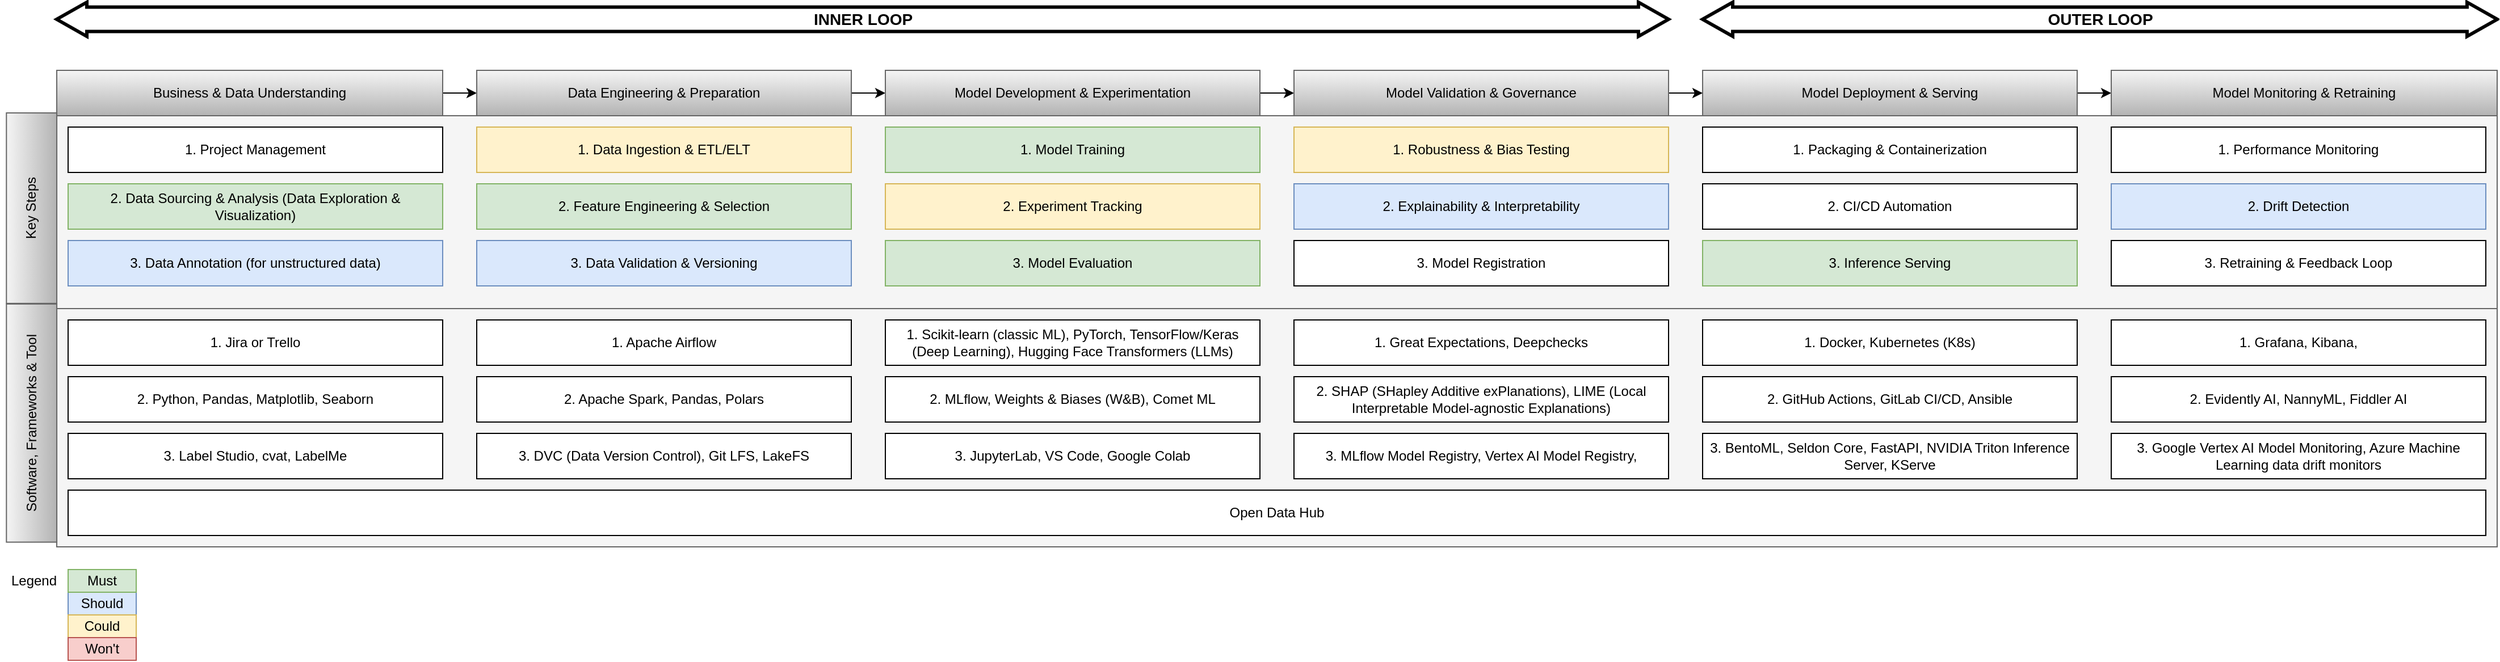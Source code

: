<mxfile version="28.1.1" pages="2">
  <diagram name="Page-1" id="o_D-iumrtxdOxwP-De4W">
    <mxGraphModel grid="1" page="1" gridSize="10" guides="1" tooltips="1" connect="1" arrows="1" fold="1" pageScale="1" pageWidth="827" pageHeight="1169" math="0" shadow="0">
      <root>
        <mxCell id="0" />
        <mxCell id="1" parent="0" />
        <mxCell id="y_mK8Cx9q6hYA3p4OTCA-55" value="" style="rounded=0;whiteSpace=wrap;html=1;fillColor=#f5f5f5;strokeColor=#666666;fontColor=#333333;" vertex="1" parent="1">
          <mxGeometry x="-20" y="430" width="2150" height="210" as="geometry" />
        </mxCell>
        <mxCell id="y_mK8Cx9q6hYA3p4OTCA-54" value="" style="rounded=0;whiteSpace=wrap;html=1;fillColor=#f5f5f5;strokeColor=#666666;fontColor=#333333;" vertex="1" parent="1">
          <mxGeometry x="-20" y="260" width="2150" height="170" as="geometry" />
        </mxCell>
        <mxCell id="y_mK8Cx9q6hYA3p4OTCA-49" style="edgeStyle=orthogonalEdgeStyle;rounded=0;orthogonalLoop=1;jettySize=auto;html=1;entryX=0;entryY=0.5;entryDx=0;entryDy=0;" edge="1" parent="1" source="y_mK8Cx9q6hYA3p4OTCA-1" target="y_mK8Cx9q6hYA3p4OTCA-2">
          <mxGeometry relative="1" as="geometry" />
        </mxCell>
        <mxCell id="y_mK8Cx9q6hYA3p4OTCA-1" value="Business &amp;amp; Data Understanding" style="rounded=0;whiteSpace=wrap;html=1;fillColor=#f5f5f5;strokeColor=#666666;gradientColor=#b3b3b3;" vertex="1" parent="1">
          <mxGeometry x="-20" y="220" width="340" height="40" as="geometry" />
        </mxCell>
        <mxCell id="y_mK8Cx9q6hYA3p4OTCA-50" style="edgeStyle=orthogonalEdgeStyle;rounded=0;orthogonalLoop=1;jettySize=auto;html=1;entryX=0;entryY=0.5;entryDx=0;entryDy=0;" edge="1" parent="1" source="y_mK8Cx9q6hYA3p4OTCA-2" target="y_mK8Cx9q6hYA3p4OTCA-3">
          <mxGeometry relative="1" as="geometry" />
        </mxCell>
        <mxCell id="y_mK8Cx9q6hYA3p4OTCA-2" value="Data Engineering &amp;amp; Preparation" style="rounded=0;whiteSpace=wrap;html=1;fillColor=#f5f5f5;strokeColor=#666666;gradientColor=#b3b3b3;" vertex="1" parent="1">
          <mxGeometry x="350" y="220" width="330" height="40" as="geometry" />
        </mxCell>
        <mxCell id="y_mK8Cx9q6hYA3p4OTCA-51" style="edgeStyle=orthogonalEdgeStyle;rounded=0;orthogonalLoop=1;jettySize=auto;html=1;entryX=0;entryY=0.5;entryDx=0;entryDy=0;" edge="1" parent="1" source="y_mK8Cx9q6hYA3p4OTCA-3" target="y_mK8Cx9q6hYA3p4OTCA-39">
          <mxGeometry relative="1" as="geometry" />
        </mxCell>
        <mxCell id="y_mK8Cx9q6hYA3p4OTCA-3" value="Model Development &amp;amp; Experimentation" style="rounded=0;whiteSpace=wrap;html=1;fillColor=#f5f5f5;strokeColor=#666666;gradientColor=#b3b3b3;" vertex="1" parent="1">
          <mxGeometry x="710" y="220" width="330" height="40" as="geometry" />
        </mxCell>
        <mxCell id="y_mK8Cx9q6hYA3p4OTCA-5" value="1. Project Management" style="rounded=0;whiteSpace=wrap;html=1;align=center;" vertex="1" parent="1">
          <mxGeometry x="-10" y="270" width="330" height="40" as="geometry" />
        </mxCell>
        <mxCell id="y_mK8Cx9q6hYA3p4OTCA-6" value="Key Steps" style="rounded=0;whiteSpace=wrap;html=1;rotation=-90;fillColor=#f5f5f5;strokeColor=#666666;gradientColor=#b3b3b3;" vertex="1" parent="1">
          <mxGeometry x="-126.1" y="319.29" width="167.89" height="44.38" as="geometry" />
        </mxCell>
        <mxCell id="y_mK8Cx9q6hYA3p4OTCA-7" value="2. Data Sourcing &amp;amp; Analysis (Data Exploration &amp;amp; Visualization)" style="rounded=0;whiteSpace=wrap;html=1;fillColor=#d5e8d4;strokeColor=#82b366;" vertex="1" parent="1">
          <mxGeometry x="-10" y="320" width="330" height="40" as="geometry" />
        </mxCell>
        <mxCell id="y_mK8Cx9q6hYA3p4OTCA-8" value="3. Data Annotation (for unstructured data)" style="rounded=0;whiteSpace=wrap;html=1;fillColor=#dae8fc;strokeColor=#6c8ebf;" vertex="1" parent="1">
          <mxGeometry x="-10" y="370" width="330" height="40" as="geometry" />
        </mxCell>
        <mxCell id="y_mK8Cx9q6hYA3p4OTCA-9" value="1. Jira or Trello" style="rounded=0;whiteSpace=wrap;html=1;" vertex="1" parent="1">
          <mxGeometry x="-10" y="440" width="330" height="40" as="geometry" />
        </mxCell>
        <mxCell id="y_mK8Cx9q6hYA3p4OTCA-10" value="2. Python, Pandas, Matplotlib, Seaborn" style="rounded=0;whiteSpace=wrap;html=1;" vertex="1" parent="1">
          <mxGeometry x="-10" y="490" width="330" height="40" as="geometry" />
        </mxCell>
        <mxCell id="y_mK8Cx9q6hYA3p4OTCA-11" value="3. Label Studio, cvat, LabelMe" style="rounded=0;whiteSpace=wrap;html=1;" vertex="1" parent="1">
          <mxGeometry x="-10" y="540" width="330" height="40" as="geometry" />
        </mxCell>
        <mxCell id="y_mK8Cx9q6hYA3p4OTCA-13" value="1. Data Ingestion &amp;amp; ETL/ELT" style="rounded=0;whiteSpace=wrap;html=1;align=center;fillColor=#fff2cc;strokeColor=#d6b656;" vertex="1" parent="1">
          <mxGeometry x="350" y="270" width="330" height="40" as="geometry" />
        </mxCell>
        <mxCell id="y_mK8Cx9q6hYA3p4OTCA-14" value="2. Feature Engineering &amp;amp; Selection" style="rounded=0;whiteSpace=wrap;html=1;fillColor=#d5e8d4;strokeColor=#82b366;" vertex="1" parent="1">
          <mxGeometry x="350" y="320" width="330" height="40" as="geometry" />
        </mxCell>
        <mxCell id="y_mK8Cx9q6hYA3p4OTCA-15" value="3. Data Validation &amp;amp; Versioning" style="rounded=0;whiteSpace=wrap;html=1;fillColor=#dae8fc;strokeColor=#6c8ebf;" vertex="1" parent="1">
          <mxGeometry x="350" y="370" width="330" height="40" as="geometry" />
        </mxCell>
        <mxCell id="y_mK8Cx9q6hYA3p4OTCA-16" value="1. Apache Airflow" style="rounded=0;whiteSpace=wrap;html=1;" vertex="1" parent="1">
          <mxGeometry x="350" y="440" width="330" height="40" as="geometry" />
        </mxCell>
        <mxCell id="y_mK8Cx9q6hYA3p4OTCA-17" value="2. Apache Spark, Pandas, Polars" style="rounded=0;whiteSpace=wrap;html=1;" vertex="1" parent="1">
          <mxGeometry x="350" y="490" width="330" height="40" as="geometry" />
        </mxCell>
        <mxCell id="y_mK8Cx9q6hYA3p4OTCA-18" value="3. DVC (Data Version Control), Git LFS, LakeFS" style="rounded=0;whiteSpace=wrap;html=1;" vertex="1" parent="1">
          <mxGeometry x="350" y="540" width="330" height="40" as="geometry" />
        </mxCell>
        <mxCell id="y_mK8Cx9q6hYA3p4OTCA-19" value="1. Model Training" style="rounded=0;whiteSpace=wrap;html=1;align=center;fillColor=#d5e8d4;strokeColor=#82b366;" vertex="1" parent="1">
          <mxGeometry x="710" y="270" width="330" height="40" as="geometry" />
        </mxCell>
        <mxCell id="y_mK8Cx9q6hYA3p4OTCA-20" value="2. Experiment Tracking" style="rounded=0;whiteSpace=wrap;html=1;fillColor=#fff2cc;strokeColor=#d6b656;" vertex="1" parent="1">
          <mxGeometry x="710" y="320" width="330" height="40" as="geometry" />
        </mxCell>
        <mxCell id="y_mK8Cx9q6hYA3p4OTCA-21" value="3. Model Evaluation" style="rounded=0;whiteSpace=wrap;html=1;fillColor=#d5e8d4;strokeColor=#82b366;" vertex="1" parent="1">
          <mxGeometry x="710" y="370" width="330" height="40" as="geometry" />
        </mxCell>
        <mxCell id="y_mK8Cx9q6hYA3p4OTCA-22" value="1. Scikit-learn (classic ML), PyTorch, TensorFlow/Keras (Deep Learning), Hugging Face Transformers (LLMs)" style="rounded=0;whiteSpace=wrap;html=1;" vertex="1" parent="1">
          <mxGeometry x="710" y="440" width="330" height="40" as="geometry" />
        </mxCell>
        <mxCell id="y_mK8Cx9q6hYA3p4OTCA-23" value="2. MLflow, Weights &amp;amp; Biases (W&amp;amp;B), Comet ML" style="rounded=0;whiteSpace=wrap;html=1;" vertex="1" parent="1">
          <mxGeometry x="710" y="490" width="330" height="40" as="geometry" />
        </mxCell>
        <mxCell id="y_mK8Cx9q6hYA3p4OTCA-24" value="3. JupyterLab, VS Code, Google Colab" style="rounded=0;whiteSpace=wrap;html=1;" vertex="1" parent="1">
          <mxGeometry x="710" y="540" width="330" height="40" as="geometry" />
        </mxCell>
        <mxCell id="y_mK8Cx9q6hYA3p4OTCA-53" style="edgeStyle=orthogonalEdgeStyle;rounded=0;orthogonalLoop=1;jettySize=auto;html=1;entryX=0;entryY=0.5;entryDx=0;entryDy=0;" edge="1" parent="1" source="y_mK8Cx9q6hYA3p4OTCA-25" target="y_mK8Cx9q6hYA3p4OTCA-32">
          <mxGeometry relative="1" as="geometry" />
        </mxCell>
        <mxCell id="y_mK8Cx9q6hYA3p4OTCA-25" value="Model Deployment &amp;amp; Serving" style="rounded=0;whiteSpace=wrap;html=1;fillColor=#f5f5f5;strokeColor=#666666;gradientColor=#b3b3b3;" vertex="1" parent="1">
          <mxGeometry x="1430" y="220" width="330" height="40" as="geometry" />
        </mxCell>
        <mxCell id="y_mK8Cx9q6hYA3p4OTCA-26" value="1. Packaging &amp;amp; Containerization" style="rounded=0;whiteSpace=wrap;html=1;align=center;" vertex="1" parent="1">
          <mxGeometry x="1430" y="270" width="330" height="40" as="geometry" />
        </mxCell>
        <mxCell id="y_mK8Cx9q6hYA3p4OTCA-27" value="2. CI/CD Automation" style="rounded=0;whiteSpace=wrap;html=1;" vertex="1" parent="1">
          <mxGeometry x="1430" y="320" width="330" height="40" as="geometry" />
        </mxCell>
        <mxCell id="y_mK8Cx9q6hYA3p4OTCA-28" value="3. Inference Serving" style="rounded=0;whiteSpace=wrap;html=1;fillColor=#d5e8d4;strokeColor=#82b366;" vertex="1" parent="1">
          <mxGeometry x="1430" y="370" width="330" height="40" as="geometry" />
        </mxCell>
        <mxCell id="y_mK8Cx9q6hYA3p4OTCA-29" value="1. Docker, Kubernetes (K8s)" style="rounded=0;whiteSpace=wrap;html=1;" vertex="1" parent="1">
          <mxGeometry x="1430" y="440" width="330" height="40" as="geometry" />
        </mxCell>
        <mxCell id="y_mK8Cx9q6hYA3p4OTCA-30" value="2. GitHub Actions, GitLab CI/CD, Ansible" style="rounded=0;whiteSpace=wrap;html=1;" vertex="1" parent="1">
          <mxGeometry x="1430" y="490" width="330" height="40" as="geometry" />
        </mxCell>
        <mxCell id="y_mK8Cx9q6hYA3p4OTCA-31" value="3.&amp;nbsp;BentoML, Seldon Core, FastAPI, NVIDIA Triton Inference Server, KServe" style="rounded=0;whiteSpace=wrap;html=1;" vertex="1" parent="1">
          <mxGeometry x="1430" y="540" width="330" height="40" as="geometry" />
        </mxCell>
        <mxCell id="y_mK8Cx9q6hYA3p4OTCA-32" value="Model Monitoring &amp;amp; Retraining" style="rounded=0;whiteSpace=wrap;html=1;fillColor=#f5f5f5;strokeColor=#666666;gradientColor=#b3b3b3;" vertex="1" parent="1">
          <mxGeometry x="1790" y="220" width="340" height="40" as="geometry" />
        </mxCell>
        <mxCell id="y_mK8Cx9q6hYA3p4OTCA-33" value="1. Performance Monitoring" style="rounded=0;whiteSpace=wrap;html=1;align=center;" vertex="1" parent="1">
          <mxGeometry x="1790" y="270" width="330" height="40" as="geometry" />
        </mxCell>
        <mxCell id="y_mK8Cx9q6hYA3p4OTCA-34" value="2. Drift Detection" style="rounded=0;whiteSpace=wrap;html=1;fillColor=#dae8fc;strokeColor=#6c8ebf;" vertex="1" parent="1">
          <mxGeometry x="1790" y="320" width="330" height="40" as="geometry" />
        </mxCell>
        <mxCell id="y_mK8Cx9q6hYA3p4OTCA-35" value="3. Retraining &amp;amp; Feedback Loop" style="rounded=0;whiteSpace=wrap;html=1;" vertex="1" parent="1">
          <mxGeometry x="1790" y="370" width="330" height="40" as="geometry" />
        </mxCell>
        <mxCell id="y_mK8Cx9q6hYA3p4OTCA-36" value="1. Grafana, Kibana," style="rounded=0;whiteSpace=wrap;html=1;" vertex="1" parent="1">
          <mxGeometry x="1790" y="440" width="330" height="40" as="geometry" />
        </mxCell>
        <mxCell id="y_mK8Cx9q6hYA3p4OTCA-37" value="2. Evidently AI, NannyML, Fiddler AI" style="rounded=0;whiteSpace=wrap;html=1;" vertex="1" parent="1">
          <mxGeometry x="1790" y="490" width="330" height="40" as="geometry" />
        </mxCell>
        <mxCell id="y_mK8Cx9q6hYA3p4OTCA-38" value="3. Google Vertex AI Model Monitoring, Azure Machine Learning data drift monitors" style="rounded=0;whiteSpace=wrap;html=1;" vertex="1" parent="1">
          <mxGeometry x="1790" y="540" width="330" height="40" as="geometry" />
        </mxCell>
        <mxCell id="y_mK8Cx9q6hYA3p4OTCA-52" style="edgeStyle=orthogonalEdgeStyle;rounded=0;orthogonalLoop=1;jettySize=auto;html=1;entryX=0;entryY=0.5;entryDx=0;entryDy=0;" edge="1" parent="1" source="y_mK8Cx9q6hYA3p4OTCA-39" target="y_mK8Cx9q6hYA3p4OTCA-25">
          <mxGeometry relative="1" as="geometry" />
        </mxCell>
        <mxCell id="y_mK8Cx9q6hYA3p4OTCA-39" value="Model Validation &amp;amp; Governance" style="rounded=0;whiteSpace=wrap;html=1;fillColor=#f5f5f5;strokeColor=#666666;gradientColor=#b3b3b3;" vertex="1" parent="1">
          <mxGeometry x="1070" y="220" width="330" height="40" as="geometry" />
        </mxCell>
        <mxCell id="y_mK8Cx9q6hYA3p4OTCA-40" value="1. Robustness &amp;amp; Bias Testing" style="rounded=0;whiteSpace=wrap;html=1;align=center;fillColor=#fff2cc;strokeColor=#d6b656;" vertex="1" parent="1">
          <mxGeometry x="1070" y="270" width="330" height="40" as="geometry" />
        </mxCell>
        <mxCell id="y_mK8Cx9q6hYA3p4OTCA-41" value="2. Explainability &amp;amp; Interpretability" style="rounded=0;whiteSpace=wrap;html=1;fillColor=#dae8fc;strokeColor=#6c8ebf;" vertex="1" parent="1">
          <mxGeometry x="1070" y="320" width="330" height="40" as="geometry" />
        </mxCell>
        <mxCell id="y_mK8Cx9q6hYA3p4OTCA-42" value="3. Model Registration" style="rounded=0;whiteSpace=wrap;html=1;" vertex="1" parent="1">
          <mxGeometry x="1070" y="370" width="330" height="40" as="geometry" />
        </mxCell>
        <mxCell id="y_mK8Cx9q6hYA3p4OTCA-43" value="1. Great Expectations, Deepchecks" style="rounded=0;whiteSpace=wrap;html=1;" vertex="1" parent="1">
          <mxGeometry x="1070" y="440" width="330" height="40" as="geometry" />
        </mxCell>
        <mxCell id="y_mK8Cx9q6hYA3p4OTCA-44" value="2. SHAP (SHapley Additive exPlanations), LIME (Local Interpretable Model-agnostic Explanations)" style="rounded=0;whiteSpace=wrap;html=1;" vertex="1" parent="1">
          <mxGeometry x="1070" y="490" width="330" height="40" as="geometry" />
        </mxCell>
        <mxCell id="y_mK8Cx9q6hYA3p4OTCA-45" value="3. MLflow Model Registry, Vertex AI Model Registry," style="rounded=0;whiteSpace=wrap;html=1;" vertex="1" parent="1">
          <mxGeometry x="1070" y="540" width="330" height="40" as="geometry" />
        </mxCell>
        <mxCell id="y_mK8Cx9q6hYA3p4OTCA-48" value="Software, Frameworks &amp;amp; Tool" style="rounded=0;whiteSpace=wrap;html=1;rotation=-90;fillColor=#f5f5f5;strokeColor=#666666;gradientColor=#b3b3b3;" vertex="1" parent="1">
          <mxGeometry x="-147.09" y="508.71" width="209.89" height="44.38" as="geometry" />
        </mxCell>
        <mxCell id="y_mK8Cx9q6hYA3p4OTCA-56" value="INNER LOOP" style="html=1;shadow=0;dashed=0;align=center;verticalAlign=middle;shape=mxgraph.arrows2.twoWayArrow;dy=0.28;dx=26.52;strokeWidth=3;gradientColor=none;fontSize=14;fontStyle=1" vertex="1" parent="1">
          <mxGeometry x="-20" y="160" width="1420" height="30" as="geometry" />
        </mxCell>
        <mxCell id="y_mK8Cx9q6hYA3p4OTCA-57" value="OUTER LOOP" style="html=1;shadow=0;dashed=0;align=center;verticalAlign=middle;shape=mxgraph.arrows2.twoWayArrow;dy=0.28;dx=26.52;strokeWidth=3;fontSize=14;fontStyle=1;textShadow=0;labelBorderColor=none;labelBackgroundColor=none;" vertex="1" parent="1">
          <mxGeometry x="1430" y="160" width="700" height="30" as="geometry" />
        </mxCell>
        <mxCell id="onOAcV3LlrqwpJdiy-Jt-6" value="" style="group" connectable="0" vertex="1" parent="1">
          <mxGeometry x="-70" y="660" width="120" height="80" as="geometry" />
        </mxCell>
        <mxCell id="onOAcV3LlrqwpJdiy-Jt-1" value="Should" style="rounded=0;whiteSpace=wrap;html=1;fillColor=#dae8fc;strokeColor=#6c8ebf;movable=1;resizable=1;rotatable=1;deletable=1;editable=1;locked=0;connectable=1;" vertex="1" parent="onOAcV3LlrqwpJdiy-Jt-6">
          <mxGeometry x="60" y="20" width="60" height="20" as="geometry" />
        </mxCell>
        <mxCell id="onOAcV3LlrqwpJdiy-Jt-2" value="Could" style="rounded=0;whiteSpace=wrap;html=1;fillColor=#fff2cc;strokeColor=#d6b656;movable=1;resizable=1;rotatable=1;deletable=1;editable=1;locked=0;connectable=1;" vertex="1" parent="onOAcV3LlrqwpJdiy-Jt-6">
          <mxGeometry x="60" y="40" width="60" height="20" as="geometry" />
        </mxCell>
        <mxCell id="onOAcV3LlrqwpJdiy-Jt-3" value="Must" style="rounded=0;whiteSpace=wrap;html=1;fillColor=#d5e8d4;strokeColor=#82b366;movable=1;resizable=1;rotatable=1;deletable=1;editable=1;locked=0;connectable=1;" vertex="1" parent="onOAcV3LlrqwpJdiy-Jt-6">
          <mxGeometry x="60" width="60" height="20" as="geometry" />
        </mxCell>
        <mxCell id="onOAcV3LlrqwpJdiy-Jt-4" value="Won&#39;t" style="rounded=0;whiteSpace=wrap;html=1;fillColor=#f8cecc;strokeColor=#b85450;movable=1;resizable=1;rotatable=1;deletable=1;editable=1;locked=0;connectable=1;" vertex="1" parent="onOAcV3LlrqwpJdiy-Jt-6">
          <mxGeometry x="60" y="60" width="60" height="20" as="geometry" />
        </mxCell>
        <mxCell id="onOAcV3LlrqwpJdiy-Jt-5" value="Legend" style="text;html=1;align=center;verticalAlign=middle;whiteSpace=wrap;rounded=0;movable=1;resizable=1;rotatable=1;deletable=1;editable=1;locked=0;connectable=1;" vertex="1" parent="onOAcV3LlrqwpJdiy-Jt-6">
          <mxGeometry width="60" height="20" as="geometry" />
        </mxCell>
        <mxCell id="onOAcV3LlrqwpJdiy-Jt-7" value="Open Data Hub" style="rounded=0;whiteSpace=wrap;html=1;" vertex="1" parent="1">
          <mxGeometry x="-10" y="590" width="2130" height="40" as="geometry" />
        </mxCell>
      </root>
    </mxGraphModel>
  </diagram>
  <diagram id="j8CmbbGma-MxawJpuNJW" name="Deployment-Architecture">
    <mxGraphModel dx="1783" dy="958" grid="1" gridSize="10" guides="1" tooltips="1" connect="1" arrows="1" fold="1" page="1" pageScale="1" pageWidth="827" pageHeight="1169" math="0" shadow="0">
      <root>
        <mxCell id="0" />
        <mxCell id="1" parent="0" />
        <mxCell id="vYIG166l5JjbjFVo5JrP-5" value="engine" style="rounded=0;whiteSpace=wrap;html=1;" vertex="1" parent="1">
          <mxGeometry x="460" y="260" width="120" height="60" as="geometry" />
        </mxCell>
        <mxCell id="vYIG166l5JjbjFVo5JrP-8" value="KServe" style="rounded=0;whiteSpace=wrap;html=1;" vertex="1" parent="1">
          <mxGeometry x="760" y="220" width="120" height="60" as="geometry" />
        </mxCell>
        <mxCell id="vYIG166l5JjbjFVo5JrP-9" value="engine" style="rounded=0;whiteSpace=wrap;html=1;" vertex="1" parent="1">
          <mxGeometry x="980" y="220" width="120" height="60" as="geometry" />
        </mxCell>
        <mxCell id="vYIG166l5JjbjFVo5JrP-10" value="OpenShift AI / Open Data Hub" style="rounded=0;whiteSpace=wrap;html=1;" vertex="1" parent="1">
          <mxGeometry x="600" y="290" width="510" height="30" as="geometry" />
        </mxCell>
        <mxCell id="vYIG166l5JjbjFVo5JrP-1" value="Azure" style="rounded=0;whiteSpace=wrap;html=1;" vertex="1" parent="1">
          <mxGeometry x="360" y="370" width="750" height="30" as="geometry" />
        </mxCell>
        <mxCell id="vYIG166l5JjbjFVo5JrP-3" value="Azure Red Hat OpenShift" style="rounded=0;whiteSpace=wrap;html=1;" vertex="1" parent="1">
          <mxGeometry x="360" y="331" width="750" height="30" as="geometry" />
        </mxCell>
        <mxCell id="vYIG166l5JjbjFVo5JrP-11" value="PySpark" style="rounded=0;whiteSpace=wrap;html=1;" vertex="1" parent="1">
          <mxGeometry x="610" y="220" width="120" height="60" as="geometry" />
        </mxCell>
      </root>
    </mxGraphModel>
  </diagram>
</mxfile>
